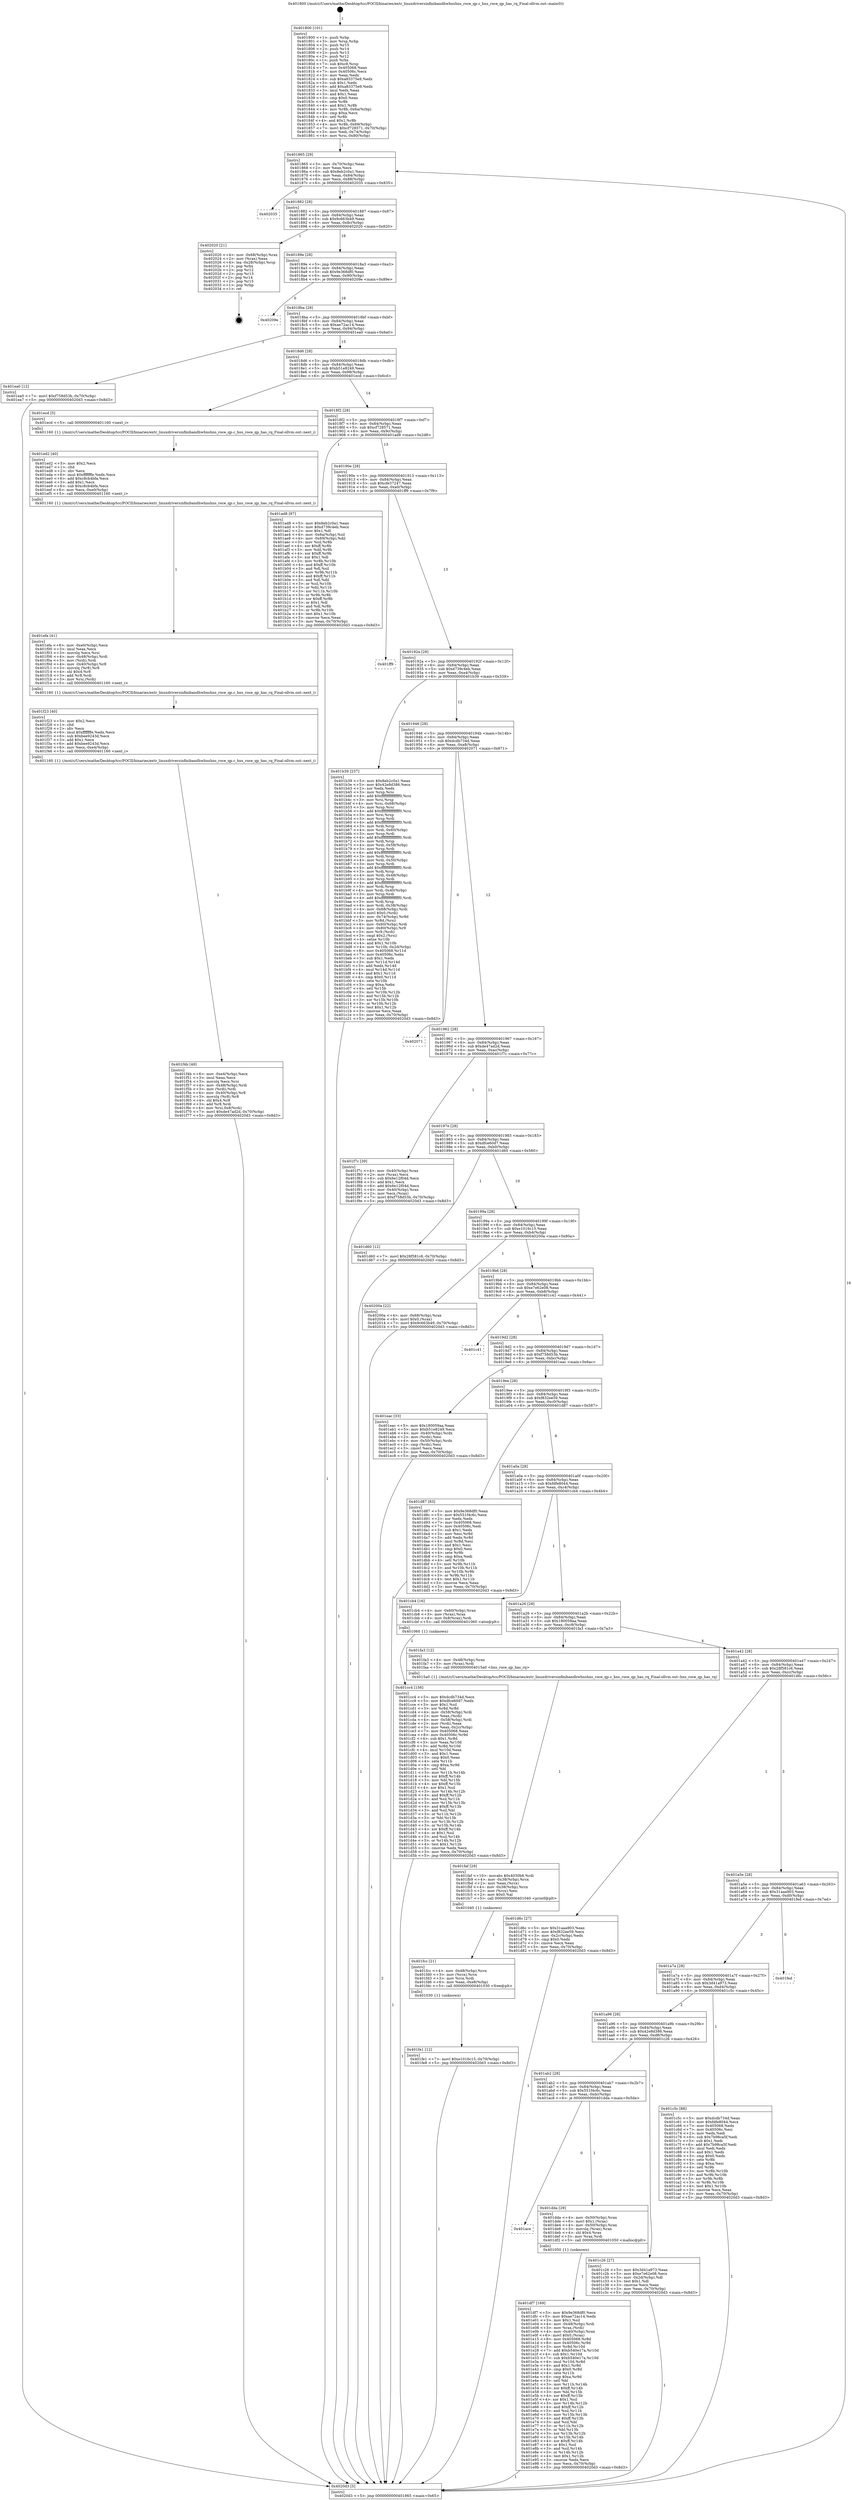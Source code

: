 digraph "0x401800" {
  label = "0x401800 (/mnt/c/Users/mathe/Desktop/tcc/POCII/binaries/extr_linuxdriversinfinibandhwhnshns_roce_qp.c_hns_roce_qp_has_rq_Final-ollvm.out::main(0))"
  labelloc = "t"
  node[shape=record]

  Entry [label="",width=0.3,height=0.3,shape=circle,fillcolor=black,style=filled]
  "0x401865" [label="{
     0x401865 [29]\l
     | [instrs]\l
     &nbsp;&nbsp;0x401865 \<+3\>: mov -0x70(%rbp),%eax\l
     &nbsp;&nbsp;0x401868 \<+2\>: mov %eax,%ecx\l
     &nbsp;&nbsp;0x40186a \<+6\>: sub $0x8eb2c0a1,%ecx\l
     &nbsp;&nbsp;0x401870 \<+6\>: mov %eax,-0x84(%rbp)\l
     &nbsp;&nbsp;0x401876 \<+6\>: mov %ecx,-0x88(%rbp)\l
     &nbsp;&nbsp;0x40187c \<+6\>: je 0000000000402035 \<main+0x835\>\l
  }"]
  "0x402035" [label="{
     0x402035\l
  }", style=dashed]
  "0x401882" [label="{
     0x401882 [28]\l
     | [instrs]\l
     &nbsp;&nbsp;0x401882 \<+5\>: jmp 0000000000401887 \<main+0x87\>\l
     &nbsp;&nbsp;0x401887 \<+6\>: mov -0x84(%rbp),%eax\l
     &nbsp;&nbsp;0x40188d \<+5\>: sub $0x9c663b49,%eax\l
     &nbsp;&nbsp;0x401892 \<+6\>: mov %eax,-0x8c(%rbp)\l
     &nbsp;&nbsp;0x401898 \<+6\>: je 0000000000402020 \<main+0x820\>\l
  }"]
  Exit [label="",width=0.3,height=0.3,shape=circle,fillcolor=black,style=filled,peripheries=2]
  "0x402020" [label="{
     0x402020 [21]\l
     | [instrs]\l
     &nbsp;&nbsp;0x402020 \<+4\>: mov -0x68(%rbp),%rax\l
     &nbsp;&nbsp;0x402024 \<+2\>: mov (%rax),%eax\l
     &nbsp;&nbsp;0x402026 \<+4\>: lea -0x28(%rbp),%rsp\l
     &nbsp;&nbsp;0x40202a \<+1\>: pop %rbx\l
     &nbsp;&nbsp;0x40202b \<+2\>: pop %r12\l
     &nbsp;&nbsp;0x40202d \<+2\>: pop %r13\l
     &nbsp;&nbsp;0x40202f \<+2\>: pop %r14\l
     &nbsp;&nbsp;0x402031 \<+2\>: pop %r15\l
     &nbsp;&nbsp;0x402033 \<+1\>: pop %rbp\l
     &nbsp;&nbsp;0x402034 \<+1\>: ret\l
  }"]
  "0x40189e" [label="{
     0x40189e [28]\l
     | [instrs]\l
     &nbsp;&nbsp;0x40189e \<+5\>: jmp 00000000004018a3 \<main+0xa3\>\l
     &nbsp;&nbsp;0x4018a3 \<+6\>: mov -0x84(%rbp),%eax\l
     &nbsp;&nbsp;0x4018a9 \<+5\>: sub $0x9e368df0,%eax\l
     &nbsp;&nbsp;0x4018ae \<+6\>: mov %eax,-0x90(%rbp)\l
     &nbsp;&nbsp;0x4018b4 \<+6\>: je 000000000040209e \<main+0x89e\>\l
  }"]
  "0x401fe1" [label="{
     0x401fe1 [12]\l
     | [instrs]\l
     &nbsp;&nbsp;0x401fe1 \<+7\>: movl $0xe1016c15,-0x70(%rbp)\l
     &nbsp;&nbsp;0x401fe8 \<+5\>: jmp 00000000004020d3 \<main+0x8d3\>\l
  }"]
  "0x40209e" [label="{
     0x40209e\l
  }", style=dashed]
  "0x4018ba" [label="{
     0x4018ba [28]\l
     | [instrs]\l
     &nbsp;&nbsp;0x4018ba \<+5\>: jmp 00000000004018bf \<main+0xbf\>\l
     &nbsp;&nbsp;0x4018bf \<+6\>: mov -0x84(%rbp),%eax\l
     &nbsp;&nbsp;0x4018c5 \<+5\>: sub $0xae72ac14,%eax\l
     &nbsp;&nbsp;0x4018ca \<+6\>: mov %eax,-0x94(%rbp)\l
     &nbsp;&nbsp;0x4018d0 \<+6\>: je 0000000000401ea0 \<main+0x6a0\>\l
  }"]
  "0x401fcc" [label="{
     0x401fcc [21]\l
     | [instrs]\l
     &nbsp;&nbsp;0x401fcc \<+4\>: mov -0x48(%rbp),%rcx\l
     &nbsp;&nbsp;0x401fd0 \<+3\>: mov (%rcx),%rcx\l
     &nbsp;&nbsp;0x401fd3 \<+3\>: mov %rcx,%rdi\l
     &nbsp;&nbsp;0x401fd6 \<+6\>: mov %eax,-0xe8(%rbp)\l
     &nbsp;&nbsp;0x401fdc \<+5\>: call 0000000000401030 \<free@plt\>\l
     | [calls]\l
     &nbsp;&nbsp;0x401030 \{1\} (unknown)\l
  }"]
  "0x401ea0" [label="{
     0x401ea0 [12]\l
     | [instrs]\l
     &nbsp;&nbsp;0x401ea0 \<+7\>: movl $0xf758d53b,-0x70(%rbp)\l
     &nbsp;&nbsp;0x401ea7 \<+5\>: jmp 00000000004020d3 \<main+0x8d3\>\l
  }"]
  "0x4018d6" [label="{
     0x4018d6 [28]\l
     | [instrs]\l
     &nbsp;&nbsp;0x4018d6 \<+5\>: jmp 00000000004018db \<main+0xdb\>\l
     &nbsp;&nbsp;0x4018db \<+6\>: mov -0x84(%rbp),%eax\l
     &nbsp;&nbsp;0x4018e1 \<+5\>: sub $0xb51e8249,%eax\l
     &nbsp;&nbsp;0x4018e6 \<+6\>: mov %eax,-0x98(%rbp)\l
     &nbsp;&nbsp;0x4018ec \<+6\>: je 0000000000401ecd \<main+0x6cd\>\l
  }"]
  "0x401faf" [label="{
     0x401faf [29]\l
     | [instrs]\l
     &nbsp;&nbsp;0x401faf \<+10\>: movabs $0x4030b6,%rdi\l
     &nbsp;&nbsp;0x401fb9 \<+4\>: mov -0x38(%rbp),%rcx\l
     &nbsp;&nbsp;0x401fbd \<+2\>: mov %eax,(%rcx)\l
     &nbsp;&nbsp;0x401fbf \<+4\>: mov -0x38(%rbp),%rcx\l
     &nbsp;&nbsp;0x401fc3 \<+2\>: mov (%rcx),%esi\l
     &nbsp;&nbsp;0x401fc5 \<+2\>: mov $0x0,%al\l
     &nbsp;&nbsp;0x401fc7 \<+5\>: call 0000000000401040 \<printf@plt\>\l
     | [calls]\l
     &nbsp;&nbsp;0x401040 \{1\} (unknown)\l
  }"]
  "0x401ecd" [label="{
     0x401ecd [5]\l
     | [instrs]\l
     &nbsp;&nbsp;0x401ecd \<+5\>: call 0000000000401160 \<next_i\>\l
     | [calls]\l
     &nbsp;&nbsp;0x401160 \{1\} (/mnt/c/Users/mathe/Desktop/tcc/POCII/binaries/extr_linuxdriversinfinibandhwhnshns_roce_qp.c_hns_roce_qp_has_rq_Final-ollvm.out::next_i)\l
  }"]
  "0x4018f2" [label="{
     0x4018f2 [28]\l
     | [instrs]\l
     &nbsp;&nbsp;0x4018f2 \<+5\>: jmp 00000000004018f7 \<main+0xf7\>\l
     &nbsp;&nbsp;0x4018f7 \<+6\>: mov -0x84(%rbp),%eax\l
     &nbsp;&nbsp;0x4018fd \<+5\>: sub $0xcf728571,%eax\l
     &nbsp;&nbsp;0x401902 \<+6\>: mov %eax,-0x9c(%rbp)\l
     &nbsp;&nbsp;0x401908 \<+6\>: je 0000000000401ad8 \<main+0x2d8\>\l
  }"]
  "0x401f4b" [label="{
     0x401f4b [49]\l
     | [instrs]\l
     &nbsp;&nbsp;0x401f4b \<+6\>: mov -0xe4(%rbp),%ecx\l
     &nbsp;&nbsp;0x401f51 \<+3\>: imul %eax,%ecx\l
     &nbsp;&nbsp;0x401f54 \<+3\>: movslq %ecx,%rsi\l
     &nbsp;&nbsp;0x401f57 \<+4\>: mov -0x48(%rbp),%rdi\l
     &nbsp;&nbsp;0x401f5b \<+3\>: mov (%rdi),%rdi\l
     &nbsp;&nbsp;0x401f5e \<+4\>: mov -0x40(%rbp),%r8\l
     &nbsp;&nbsp;0x401f62 \<+3\>: movslq (%r8),%r8\l
     &nbsp;&nbsp;0x401f65 \<+4\>: shl $0x4,%r8\l
     &nbsp;&nbsp;0x401f69 \<+3\>: add %r8,%rdi\l
     &nbsp;&nbsp;0x401f6c \<+4\>: mov %rsi,0x8(%rdi)\l
     &nbsp;&nbsp;0x401f70 \<+7\>: movl $0xde47ad2d,-0x70(%rbp)\l
     &nbsp;&nbsp;0x401f77 \<+5\>: jmp 00000000004020d3 \<main+0x8d3\>\l
  }"]
  "0x401ad8" [label="{
     0x401ad8 [97]\l
     | [instrs]\l
     &nbsp;&nbsp;0x401ad8 \<+5\>: mov $0x8eb2c0a1,%eax\l
     &nbsp;&nbsp;0x401add \<+5\>: mov $0xd739c4eb,%ecx\l
     &nbsp;&nbsp;0x401ae2 \<+2\>: mov $0x1,%dl\l
     &nbsp;&nbsp;0x401ae4 \<+4\>: mov -0x6a(%rbp),%sil\l
     &nbsp;&nbsp;0x401ae8 \<+4\>: mov -0x69(%rbp),%dil\l
     &nbsp;&nbsp;0x401aec \<+3\>: mov %sil,%r8b\l
     &nbsp;&nbsp;0x401aef \<+4\>: xor $0xff,%r8b\l
     &nbsp;&nbsp;0x401af3 \<+3\>: mov %dil,%r9b\l
     &nbsp;&nbsp;0x401af6 \<+4\>: xor $0xff,%r9b\l
     &nbsp;&nbsp;0x401afa \<+3\>: xor $0x1,%dl\l
     &nbsp;&nbsp;0x401afd \<+3\>: mov %r8b,%r10b\l
     &nbsp;&nbsp;0x401b00 \<+4\>: and $0xff,%r10b\l
     &nbsp;&nbsp;0x401b04 \<+3\>: and %dl,%sil\l
     &nbsp;&nbsp;0x401b07 \<+3\>: mov %r9b,%r11b\l
     &nbsp;&nbsp;0x401b0a \<+4\>: and $0xff,%r11b\l
     &nbsp;&nbsp;0x401b0e \<+3\>: and %dl,%dil\l
     &nbsp;&nbsp;0x401b11 \<+3\>: or %sil,%r10b\l
     &nbsp;&nbsp;0x401b14 \<+3\>: or %dil,%r11b\l
     &nbsp;&nbsp;0x401b17 \<+3\>: xor %r11b,%r10b\l
     &nbsp;&nbsp;0x401b1a \<+3\>: or %r9b,%r8b\l
     &nbsp;&nbsp;0x401b1d \<+4\>: xor $0xff,%r8b\l
     &nbsp;&nbsp;0x401b21 \<+3\>: or $0x1,%dl\l
     &nbsp;&nbsp;0x401b24 \<+3\>: and %dl,%r8b\l
     &nbsp;&nbsp;0x401b27 \<+3\>: or %r8b,%r10b\l
     &nbsp;&nbsp;0x401b2a \<+4\>: test $0x1,%r10b\l
     &nbsp;&nbsp;0x401b2e \<+3\>: cmovne %ecx,%eax\l
     &nbsp;&nbsp;0x401b31 \<+3\>: mov %eax,-0x70(%rbp)\l
     &nbsp;&nbsp;0x401b34 \<+5\>: jmp 00000000004020d3 \<main+0x8d3\>\l
  }"]
  "0x40190e" [label="{
     0x40190e [28]\l
     | [instrs]\l
     &nbsp;&nbsp;0x40190e \<+5\>: jmp 0000000000401913 \<main+0x113\>\l
     &nbsp;&nbsp;0x401913 \<+6\>: mov -0x84(%rbp),%eax\l
     &nbsp;&nbsp;0x401919 \<+5\>: sub $0xcfe37247,%eax\l
     &nbsp;&nbsp;0x40191e \<+6\>: mov %eax,-0xa0(%rbp)\l
     &nbsp;&nbsp;0x401924 \<+6\>: je 0000000000401ff9 \<main+0x7f9\>\l
  }"]
  "0x4020d3" [label="{
     0x4020d3 [5]\l
     | [instrs]\l
     &nbsp;&nbsp;0x4020d3 \<+5\>: jmp 0000000000401865 \<main+0x65\>\l
  }"]
  "0x401800" [label="{
     0x401800 [101]\l
     | [instrs]\l
     &nbsp;&nbsp;0x401800 \<+1\>: push %rbp\l
     &nbsp;&nbsp;0x401801 \<+3\>: mov %rsp,%rbp\l
     &nbsp;&nbsp;0x401804 \<+2\>: push %r15\l
     &nbsp;&nbsp;0x401806 \<+2\>: push %r14\l
     &nbsp;&nbsp;0x401808 \<+2\>: push %r13\l
     &nbsp;&nbsp;0x40180a \<+2\>: push %r12\l
     &nbsp;&nbsp;0x40180c \<+1\>: push %rbx\l
     &nbsp;&nbsp;0x40180d \<+7\>: sub $0xc8,%rsp\l
     &nbsp;&nbsp;0x401814 \<+7\>: mov 0x405068,%eax\l
     &nbsp;&nbsp;0x40181b \<+7\>: mov 0x40506c,%ecx\l
     &nbsp;&nbsp;0x401822 \<+2\>: mov %eax,%edx\l
     &nbsp;&nbsp;0x401824 \<+6\>: sub $0xa83375e9,%edx\l
     &nbsp;&nbsp;0x40182a \<+3\>: sub $0x1,%edx\l
     &nbsp;&nbsp;0x40182d \<+6\>: add $0xa83375e9,%edx\l
     &nbsp;&nbsp;0x401833 \<+3\>: imul %edx,%eax\l
     &nbsp;&nbsp;0x401836 \<+3\>: and $0x1,%eax\l
     &nbsp;&nbsp;0x401839 \<+3\>: cmp $0x0,%eax\l
     &nbsp;&nbsp;0x40183c \<+4\>: sete %r8b\l
     &nbsp;&nbsp;0x401840 \<+4\>: and $0x1,%r8b\l
     &nbsp;&nbsp;0x401844 \<+4\>: mov %r8b,-0x6a(%rbp)\l
     &nbsp;&nbsp;0x401848 \<+3\>: cmp $0xa,%ecx\l
     &nbsp;&nbsp;0x40184b \<+4\>: setl %r8b\l
     &nbsp;&nbsp;0x40184f \<+4\>: and $0x1,%r8b\l
     &nbsp;&nbsp;0x401853 \<+4\>: mov %r8b,-0x69(%rbp)\l
     &nbsp;&nbsp;0x401857 \<+7\>: movl $0xcf728571,-0x70(%rbp)\l
     &nbsp;&nbsp;0x40185e \<+3\>: mov %edi,-0x74(%rbp)\l
     &nbsp;&nbsp;0x401861 \<+4\>: mov %rsi,-0x80(%rbp)\l
  }"]
  "0x401f23" [label="{
     0x401f23 [40]\l
     | [instrs]\l
     &nbsp;&nbsp;0x401f23 \<+5\>: mov $0x2,%ecx\l
     &nbsp;&nbsp;0x401f28 \<+1\>: cltd\l
     &nbsp;&nbsp;0x401f29 \<+2\>: idiv %ecx\l
     &nbsp;&nbsp;0x401f2b \<+6\>: imul $0xfffffffe,%edx,%ecx\l
     &nbsp;&nbsp;0x401f31 \<+6\>: sub $0xbee9243d,%ecx\l
     &nbsp;&nbsp;0x401f37 \<+3\>: add $0x1,%ecx\l
     &nbsp;&nbsp;0x401f3a \<+6\>: add $0xbee9243d,%ecx\l
     &nbsp;&nbsp;0x401f40 \<+6\>: mov %ecx,-0xe4(%rbp)\l
     &nbsp;&nbsp;0x401f46 \<+5\>: call 0000000000401160 \<next_i\>\l
     | [calls]\l
     &nbsp;&nbsp;0x401160 \{1\} (/mnt/c/Users/mathe/Desktop/tcc/POCII/binaries/extr_linuxdriversinfinibandhwhnshns_roce_qp.c_hns_roce_qp_has_rq_Final-ollvm.out::next_i)\l
  }"]
  "0x401ff9" [label="{
     0x401ff9\l
  }", style=dashed]
  "0x40192a" [label="{
     0x40192a [28]\l
     | [instrs]\l
     &nbsp;&nbsp;0x40192a \<+5\>: jmp 000000000040192f \<main+0x12f\>\l
     &nbsp;&nbsp;0x40192f \<+6\>: mov -0x84(%rbp),%eax\l
     &nbsp;&nbsp;0x401935 \<+5\>: sub $0xd739c4eb,%eax\l
     &nbsp;&nbsp;0x40193a \<+6\>: mov %eax,-0xa4(%rbp)\l
     &nbsp;&nbsp;0x401940 \<+6\>: je 0000000000401b39 \<main+0x339\>\l
  }"]
  "0x401efa" [label="{
     0x401efa [41]\l
     | [instrs]\l
     &nbsp;&nbsp;0x401efa \<+6\>: mov -0xe0(%rbp),%ecx\l
     &nbsp;&nbsp;0x401f00 \<+3\>: imul %eax,%ecx\l
     &nbsp;&nbsp;0x401f03 \<+3\>: movslq %ecx,%rsi\l
     &nbsp;&nbsp;0x401f06 \<+4\>: mov -0x48(%rbp),%rdi\l
     &nbsp;&nbsp;0x401f0a \<+3\>: mov (%rdi),%rdi\l
     &nbsp;&nbsp;0x401f0d \<+4\>: mov -0x40(%rbp),%r8\l
     &nbsp;&nbsp;0x401f11 \<+3\>: movslq (%r8),%r8\l
     &nbsp;&nbsp;0x401f14 \<+4\>: shl $0x4,%r8\l
     &nbsp;&nbsp;0x401f18 \<+3\>: add %r8,%rdi\l
     &nbsp;&nbsp;0x401f1b \<+3\>: mov %rsi,(%rdi)\l
     &nbsp;&nbsp;0x401f1e \<+5\>: call 0000000000401160 \<next_i\>\l
     | [calls]\l
     &nbsp;&nbsp;0x401160 \{1\} (/mnt/c/Users/mathe/Desktop/tcc/POCII/binaries/extr_linuxdriversinfinibandhwhnshns_roce_qp.c_hns_roce_qp_has_rq_Final-ollvm.out::next_i)\l
  }"]
  "0x401b39" [label="{
     0x401b39 [237]\l
     | [instrs]\l
     &nbsp;&nbsp;0x401b39 \<+5\>: mov $0x8eb2c0a1,%eax\l
     &nbsp;&nbsp;0x401b3e \<+5\>: mov $0x42e8d386,%ecx\l
     &nbsp;&nbsp;0x401b43 \<+2\>: xor %edx,%edx\l
     &nbsp;&nbsp;0x401b45 \<+3\>: mov %rsp,%rsi\l
     &nbsp;&nbsp;0x401b48 \<+4\>: add $0xfffffffffffffff0,%rsi\l
     &nbsp;&nbsp;0x401b4c \<+3\>: mov %rsi,%rsp\l
     &nbsp;&nbsp;0x401b4f \<+4\>: mov %rsi,-0x68(%rbp)\l
     &nbsp;&nbsp;0x401b53 \<+3\>: mov %rsp,%rsi\l
     &nbsp;&nbsp;0x401b56 \<+4\>: add $0xfffffffffffffff0,%rsi\l
     &nbsp;&nbsp;0x401b5a \<+3\>: mov %rsi,%rsp\l
     &nbsp;&nbsp;0x401b5d \<+3\>: mov %rsp,%rdi\l
     &nbsp;&nbsp;0x401b60 \<+4\>: add $0xfffffffffffffff0,%rdi\l
     &nbsp;&nbsp;0x401b64 \<+3\>: mov %rdi,%rsp\l
     &nbsp;&nbsp;0x401b67 \<+4\>: mov %rdi,-0x60(%rbp)\l
     &nbsp;&nbsp;0x401b6b \<+3\>: mov %rsp,%rdi\l
     &nbsp;&nbsp;0x401b6e \<+4\>: add $0xfffffffffffffff0,%rdi\l
     &nbsp;&nbsp;0x401b72 \<+3\>: mov %rdi,%rsp\l
     &nbsp;&nbsp;0x401b75 \<+4\>: mov %rdi,-0x58(%rbp)\l
     &nbsp;&nbsp;0x401b79 \<+3\>: mov %rsp,%rdi\l
     &nbsp;&nbsp;0x401b7c \<+4\>: add $0xfffffffffffffff0,%rdi\l
     &nbsp;&nbsp;0x401b80 \<+3\>: mov %rdi,%rsp\l
     &nbsp;&nbsp;0x401b83 \<+4\>: mov %rdi,-0x50(%rbp)\l
     &nbsp;&nbsp;0x401b87 \<+3\>: mov %rsp,%rdi\l
     &nbsp;&nbsp;0x401b8a \<+4\>: add $0xfffffffffffffff0,%rdi\l
     &nbsp;&nbsp;0x401b8e \<+3\>: mov %rdi,%rsp\l
     &nbsp;&nbsp;0x401b91 \<+4\>: mov %rdi,-0x48(%rbp)\l
     &nbsp;&nbsp;0x401b95 \<+3\>: mov %rsp,%rdi\l
     &nbsp;&nbsp;0x401b98 \<+4\>: add $0xfffffffffffffff0,%rdi\l
     &nbsp;&nbsp;0x401b9c \<+3\>: mov %rdi,%rsp\l
     &nbsp;&nbsp;0x401b9f \<+4\>: mov %rdi,-0x40(%rbp)\l
     &nbsp;&nbsp;0x401ba3 \<+3\>: mov %rsp,%rdi\l
     &nbsp;&nbsp;0x401ba6 \<+4\>: add $0xfffffffffffffff0,%rdi\l
     &nbsp;&nbsp;0x401baa \<+3\>: mov %rdi,%rsp\l
     &nbsp;&nbsp;0x401bad \<+4\>: mov %rdi,-0x38(%rbp)\l
     &nbsp;&nbsp;0x401bb1 \<+4\>: mov -0x68(%rbp),%rdi\l
     &nbsp;&nbsp;0x401bb5 \<+6\>: movl $0x0,(%rdi)\l
     &nbsp;&nbsp;0x401bbb \<+4\>: mov -0x74(%rbp),%r8d\l
     &nbsp;&nbsp;0x401bbf \<+3\>: mov %r8d,(%rsi)\l
     &nbsp;&nbsp;0x401bc2 \<+4\>: mov -0x60(%rbp),%rdi\l
     &nbsp;&nbsp;0x401bc6 \<+4\>: mov -0x80(%rbp),%r9\l
     &nbsp;&nbsp;0x401bca \<+3\>: mov %r9,(%rdi)\l
     &nbsp;&nbsp;0x401bcd \<+3\>: cmpl $0x2,(%rsi)\l
     &nbsp;&nbsp;0x401bd0 \<+4\>: setne %r10b\l
     &nbsp;&nbsp;0x401bd4 \<+4\>: and $0x1,%r10b\l
     &nbsp;&nbsp;0x401bd8 \<+4\>: mov %r10b,-0x2d(%rbp)\l
     &nbsp;&nbsp;0x401bdc \<+8\>: mov 0x405068,%r11d\l
     &nbsp;&nbsp;0x401be4 \<+7\>: mov 0x40506c,%ebx\l
     &nbsp;&nbsp;0x401beb \<+3\>: sub $0x1,%edx\l
     &nbsp;&nbsp;0x401bee \<+3\>: mov %r11d,%r14d\l
     &nbsp;&nbsp;0x401bf1 \<+3\>: add %edx,%r14d\l
     &nbsp;&nbsp;0x401bf4 \<+4\>: imul %r14d,%r11d\l
     &nbsp;&nbsp;0x401bf8 \<+4\>: and $0x1,%r11d\l
     &nbsp;&nbsp;0x401bfc \<+4\>: cmp $0x0,%r11d\l
     &nbsp;&nbsp;0x401c00 \<+4\>: sete %r10b\l
     &nbsp;&nbsp;0x401c04 \<+3\>: cmp $0xa,%ebx\l
     &nbsp;&nbsp;0x401c07 \<+4\>: setl %r15b\l
     &nbsp;&nbsp;0x401c0b \<+3\>: mov %r10b,%r12b\l
     &nbsp;&nbsp;0x401c0e \<+3\>: and %r15b,%r12b\l
     &nbsp;&nbsp;0x401c11 \<+3\>: xor %r15b,%r10b\l
     &nbsp;&nbsp;0x401c14 \<+3\>: or %r10b,%r12b\l
     &nbsp;&nbsp;0x401c17 \<+4\>: test $0x1,%r12b\l
     &nbsp;&nbsp;0x401c1b \<+3\>: cmovne %ecx,%eax\l
     &nbsp;&nbsp;0x401c1e \<+3\>: mov %eax,-0x70(%rbp)\l
     &nbsp;&nbsp;0x401c21 \<+5\>: jmp 00000000004020d3 \<main+0x8d3\>\l
  }"]
  "0x401946" [label="{
     0x401946 [28]\l
     | [instrs]\l
     &nbsp;&nbsp;0x401946 \<+5\>: jmp 000000000040194b \<main+0x14b\>\l
     &nbsp;&nbsp;0x40194b \<+6\>: mov -0x84(%rbp),%eax\l
     &nbsp;&nbsp;0x401951 \<+5\>: sub $0xdcdb734d,%eax\l
     &nbsp;&nbsp;0x401956 \<+6\>: mov %eax,-0xa8(%rbp)\l
     &nbsp;&nbsp;0x40195c \<+6\>: je 0000000000402071 \<main+0x871\>\l
  }"]
  "0x401ed2" [label="{
     0x401ed2 [40]\l
     | [instrs]\l
     &nbsp;&nbsp;0x401ed2 \<+5\>: mov $0x2,%ecx\l
     &nbsp;&nbsp;0x401ed7 \<+1\>: cltd\l
     &nbsp;&nbsp;0x401ed8 \<+2\>: idiv %ecx\l
     &nbsp;&nbsp;0x401eda \<+6\>: imul $0xfffffffe,%edx,%ecx\l
     &nbsp;&nbsp;0x401ee0 \<+6\>: add $0xc8cb4bfa,%ecx\l
     &nbsp;&nbsp;0x401ee6 \<+3\>: add $0x1,%ecx\l
     &nbsp;&nbsp;0x401ee9 \<+6\>: sub $0xc8cb4bfa,%ecx\l
     &nbsp;&nbsp;0x401eef \<+6\>: mov %ecx,-0xe0(%rbp)\l
     &nbsp;&nbsp;0x401ef5 \<+5\>: call 0000000000401160 \<next_i\>\l
     | [calls]\l
     &nbsp;&nbsp;0x401160 \{1\} (/mnt/c/Users/mathe/Desktop/tcc/POCII/binaries/extr_linuxdriversinfinibandhwhnshns_roce_qp.c_hns_roce_qp_has_rq_Final-ollvm.out::next_i)\l
  }"]
  "0x401df7" [label="{
     0x401df7 [169]\l
     | [instrs]\l
     &nbsp;&nbsp;0x401df7 \<+5\>: mov $0x9e368df0,%ecx\l
     &nbsp;&nbsp;0x401dfc \<+5\>: mov $0xae72ac14,%edx\l
     &nbsp;&nbsp;0x401e01 \<+3\>: mov $0x1,%sil\l
     &nbsp;&nbsp;0x401e04 \<+4\>: mov -0x48(%rbp),%rdi\l
     &nbsp;&nbsp;0x401e08 \<+3\>: mov %rax,(%rdi)\l
     &nbsp;&nbsp;0x401e0b \<+4\>: mov -0x40(%rbp),%rax\l
     &nbsp;&nbsp;0x401e0f \<+6\>: movl $0x0,(%rax)\l
     &nbsp;&nbsp;0x401e15 \<+8\>: mov 0x405068,%r8d\l
     &nbsp;&nbsp;0x401e1d \<+8\>: mov 0x40506c,%r9d\l
     &nbsp;&nbsp;0x401e25 \<+3\>: mov %r8d,%r10d\l
     &nbsp;&nbsp;0x401e28 \<+7\>: add $0xb540e17a,%r10d\l
     &nbsp;&nbsp;0x401e2f \<+4\>: sub $0x1,%r10d\l
     &nbsp;&nbsp;0x401e33 \<+7\>: sub $0xb540e17a,%r10d\l
     &nbsp;&nbsp;0x401e3a \<+4\>: imul %r10d,%r8d\l
     &nbsp;&nbsp;0x401e3e \<+4\>: and $0x1,%r8d\l
     &nbsp;&nbsp;0x401e42 \<+4\>: cmp $0x0,%r8d\l
     &nbsp;&nbsp;0x401e46 \<+4\>: sete %r11b\l
     &nbsp;&nbsp;0x401e4a \<+4\>: cmp $0xa,%r9d\l
     &nbsp;&nbsp;0x401e4e \<+3\>: setl %bl\l
     &nbsp;&nbsp;0x401e51 \<+3\>: mov %r11b,%r14b\l
     &nbsp;&nbsp;0x401e54 \<+4\>: xor $0xff,%r14b\l
     &nbsp;&nbsp;0x401e58 \<+3\>: mov %bl,%r15b\l
     &nbsp;&nbsp;0x401e5b \<+4\>: xor $0xff,%r15b\l
     &nbsp;&nbsp;0x401e5f \<+4\>: xor $0x1,%sil\l
     &nbsp;&nbsp;0x401e63 \<+3\>: mov %r14b,%r12b\l
     &nbsp;&nbsp;0x401e66 \<+4\>: and $0xff,%r12b\l
     &nbsp;&nbsp;0x401e6a \<+3\>: and %sil,%r11b\l
     &nbsp;&nbsp;0x401e6d \<+3\>: mov %r15b,%r13b\l
     &nbsp;&nbsp;0x401e70 \<+4\>: and $0xff,%r13b\l
     &nbsp;&nbsp;0x401e74 \<+3\>: and %sil,%bl\l
     &nbsp;&nbsp;0x401e77 \<+3\>: or %r11b,%r12b\l
     &nbsp;&nbsp;0x401e7a \<+3\>: or %bl,%r13b\l
     &nbsp;&nbsp;0x401e7d \<+3\>: xor %r13b,%r12b\l
     &nbsp;&nbsp;0x401e80 \<+3\>: or %r15b,%r14b\l
     &nbsp;&nbsp;0x401e83 \<+4\>: xor $0xff,%r14b\l
     &nbsp;&nbsp;0x401e87 \<+4\>: or $0x1,%sil\l
     &nbsp;&nbsp;0x401e8b \<+3\>: and %sil,%r14b\l
     &nbsp;&nbsp;0x401e8e \<+3\>: or %r14b,%r12b\l
     &nbsp;&nbsp;0x401e91 \<+4\>: test $0x1,%r12b\l
     &nbsp;&nbsp;0x401e95 \<+3\>: cmovne %edx,%ecx\l
     &nbsp;&nbsp;0x401e98 \<+3\>: mov %ecx,-0x70(%rbp)\l
     &nbsp;&nbsp;0x401e9b \<+5\>: jmp 00000000004020d3 \<main+0x8d3\>\l
  }"]
  "0x402071" [label="{
     0x402071\l
  }", style=dashed]
  "0x401962" [label="{
     0x401962 [28]\l
     | [instrs]\l
     &nbsp;&nbsp;0x401962 \<+5\>: jmp 0000000000401967 \<main+0x167\>\l
     &nbsp;&nbsp;0x401967 \<+6\>: mov -0x84(%rbp),%eax\l
     &nbsp;&nbsp;0x40196d \<+5\>: sub $0xde47ad2d,%eax\l
     &nbsp;&nbsp;0x401972 \<+6\>: mov %eax,-0xac(%rbp)\l
     &nbsp;&nbsp;0x401978 \<+6\>: je 0000000000401f7c \<main+0x77c\>\l
  }"]
  "0x401ace" [label="{
     0x401ace\l
  }", style=dashed]
  "0x401f7c" [label="{
     0x401f7c [39]\l
     | [instrs]\l
     &nbsp;&nbsp;0x401f7c \<+4\>: mov -0x40(%rbp),%rax\l
     &nbsp;&nbsp;0x401f80 \<+2\>: mov (%rax),%ecx\l
     &nbsp;&nbsp;0x401f82 \<+6\>: sub $0x6e12f04d,%ecx\l
     &nbsp;&nbsp;0x401f88 \<+3\>: add $0x1,%ecx\l
     &nbsp;&nbsp;0x401f8b \<+6\>: add $0x6e12f04d,%ecx\l
     &nbsp;&nbsp;0x401f91 \<+4\>: mov -0x40(%rbp),%rax\l
     &nbsp;&nbsp;0x401f95 \<+2\>: mov %ecx,(%rax)\l
     &nbsp;&nbsp;0x401f97 \<+7\>: movl $0xf758d53b,-0x70(%rbp)\l
     &nbsp;&nbsp;0x401f9e \<+5\>: jmp 00000000004020d3 \<main+0x8d3\>\l
  }"]
  "0x40197e" [label="{
     0x40197e [28]\l
     | [instrs]\l
     &nbsp;&nbsp;0x40197e \<+5\>: jmp 0000000000401983 \<main+0x183\>\l
     &nbsp;&nbsp;0x401983 \<+6\>: mov -0x84(%rbp),%eax\l
     &nbsp;&nbsp;0x401989 \<+5\>: sub $0xdfce60d7,%eax\l
     &nbsp;&nbsp;0x40198e \<+6\>: mov %eax,-0xb0(%rbp)\l
     &nbsp;&nbsp;0x401994 \<+6\>: je 0000000000401d60 \<main+0x560\>\l
  }"]
  "0x401dda" [label="{
     0x401dda [29]\l
     | [instrs]\l
     &nbsp;&nbsp;0x401dda \<+4\>: mov -0x50(%rbp),%rax\l
     &nbsp;&nbsp;0x401dde \<+6\>: movl $0x1,(%rax)\l
     &nbsp;&nbsp;0x401de4 \<+4\>: mov -0x50(%rbp),%rax\l
     &nbsp;&nbsp;0x401de8 \<+3\>: movslq (%rax),%rax\l
     &nbsp;&nbsp;0x401deb \<+4\>: shl $0x4,%rax\l
     &nbsp;&nbsp;0x401def \<+3\>: mov %rax,%rdi\l
     &nbsp;&nbsp;0x401df2 \<+5\>: call 0000000000401050 \<malloc@plt\>\l
     | [calls]\l
     &nbsp;&nbsp;0x401050 \{1\} (unknown)\l
  }"]
  "0x401d60" [label="{
     0x401d60 [12]\l
     | [instrs]\l
     &nbsp;&nbsp;0x401d60 \<+7\>: movl $0x28f581c6,-0x70(%rbp)\l
     &nbsp;&nbsp;0x401d67 \<+5\>: jmp 00000000004020d3 \<main+0x8d3\>\l
  }"]
  "0x40199a" [label="{
     0x40199a [28]\l
     | [instrs]\l
     &nbsp;&nbsp;0x40199a \<+5\>: jmp 000000000040199f \<main+0x19f\>\l
     &nbsp;&nbsp;0x40199f \<+6\>: mov -0x84(%rbp),%eax\l
     &nbsp;&nbsp;0x4019a5 \<+5\>: sub $0xe1016c15,%eax\l
     &nbsp;&nbsp;0x4019aa \<+6\>: mov %eax,-0xb4(%rbp)\l
     &nbsp;&nbsp;0x4019b0 \<+6\>: je 000000000040200a \<main+0x80a\>\l
  }"]
  "0x401cc4" [label="{
     0x401cc4 [156]\l
     | [instrs]\l
     &nbsp;&nbsp;0x401cc4 \<+5\>: mov $0xdcdb734d,%ecx\l
     &nbsp;&nbsp;0x401cc9 \<+5\>: mov $0xdfce60d7,%edx\l
     &nbsp;&nbsp;0x401cce \<+3\>: mov $0x1,%sil\l
     &nbsp;&nbsp;0x401cd1 \<+3\>: xor %r8d,%r8d\l
     &nbsp;&nbsp;0x401cd4 \<+4\>: mov -0x58(%rbp),%rdi\l
     &nbsp;&nbsp;0x401cd8 \<+2\>: mov %eax,(%rdi)\l
     &nbsp;&nbsp;0x401cda \<+4\>: mov -0x58(%rbp),%rdi\l
     &nbsp;&nbsp;0x401cde \<+2\>: mov (%rdi),%eax\l
     &nbsp;&nbsp;0x401ce0 \<+3\>: mov %eax,-0x2c(%rbp)\l
     &nbsp;&nbsp;0x401ce3 \<+7\>: mov 0x405068,%eax\l
     &nbsp;&nbsp;0x401cea \<+8\>: mov 0x40506c,%r9d\l
     &nbsp;&nbsp;0x401cf2 \<+4\>: sub $0x1,%r8d\l
     &nbsp;&nbsp;0x401cf6 \<+3\>: mov %eax,%r10d\l
     &nbsp;&nbsp;0x401cf9 \<+3\>: add %r8d,%r10d\l
     &nbsp;&nbsp;0x401cfc \<+4\>: imul %r10d,%eax\l
     &nbsp;&nbsp;0x401d00 \<+3\>: and $0x1,%eax\l
     &nbsp;&nbsp;0x401d03 \<+3\>: cmp $0x0,%eax\l
     &nbsp;&nbsp;0x401d06 \<+4\>: sete %r11b\l
     &nbsp;&nbsp;0x401d0a \<+4\>: cmp $0xa,%r9d\l
     &nbsp;&nbsp;0x401d0e \<+3\>: setl %bl\l
     &nbsp;&nbsp;0x401d11 \<+3\>: mov %r11b,%r14b\l
     &nbsp;&nbsp;0x401d14 \<+4\>: xor $0xff,%r14b\l
     &nbsp;&nbsp;0x401d18 \<+3\>: mov %bl,%r15b\l
     &nbsp;&nbsp;0x401d1b \<+4\>: xor $0xff,%r15b\l
     &nbsp;&nbsp;0x401d1f \<+4\>: xor $0x1,%sil\l
     &nbsp;&nbsp;0x401d23 \<+3\>: mov %r14b,%r12b\l
     &nbsp;&nbsp;0x401d26 \<+4\>: and $0xff,%r12b\l
     &nbsp;&nbsp;0x401d2a \<+3\>: and %sil,%r11b\l
     &nbsp;&nbsp;0x401d2d \<+3\>: mov %r15b,%r13b\l
     &nbsp;&nbsp;0x401d30 \<+4\>: and $0xff,%r13b\l
     &nbsp;&nbsp;0x401d34 \<+3\>: and %sil,%bl\l
     &nbsp;&nbsp;0x401d37 \<+3\>: or %r11b,%r12b\l
     &nbsp;&nbsp;0x401d3a \<+3\>: or %bl,%r13b\l
     &nbsp;&nbsp;0x401d3d \<+3\>: xor %r13b,%r12b\l
     &nbsp;&nbsp;0x401d40 \<+3\>: or %r15b,%r14b\l
     &nbsp;&nbsp;0x401d43 \<+4\>: xor $0xff,%r14b\l
     &nbsp;&nbsp;0x401d47 \<+4\>: or $0x1,%sil\l
     &nbsp;&nbsp;0x401d4b \<+3\>: and %sil,%r14b\l
     &nbsp;&nbsp;0x401d4e \<+3\>: or %r14b,%r12b\l
     &nbsp;&nbsp;0x401d51 \<+4\>: test $0x1,%r12b\l
     &nbsp;&nbsp;0x401d55 \<+3\>: cmovne %edx,%ecx\l
     &nbsp;&nbsp;0x401d58 \<+3\>: mov %ecx,-0x70(%rbp)\l
     &nbsp;&nbsp;0x401d5b \<+5\>: jmp 00000000004020d3 \<main+0x8d3\>\l
  }"]
  "0x40200a" [label="{
     0x40200a [22]\l
     | [instrs]\l
     &nbsp;&nbsp;0x40200a \<+4\>: mov -0x68(%rbp),%rax\l
     &nbsp;&nbsp;0x40200e \<+6\>: movl $0x0,(%rax)\l
     &nbsp;&nbsp;0x402014 \<+7\>: movl $0x9c663b49,-0x70(%rbp)\l
     &nbsp;&nbsp;0x40201b \<+5\>: jmp 00000000004020d3 \<main+0x8d3\>\l
  }"]
  "0x4019b6" [label="{
     0x4019b6 [28]\l
     | [instrs]\l
     &nbsp;&nbsp;0x4019b6 \<+5\>: jmp 00000000004019bb \<main+0x1bb\>\l
     &nbsp;&nbsp;0x4019bb \<+6\>: mov -0x84(%rbp),%eax\l
     &nbsp;&nbsp;0x4019c1 \<+5\>: sub $0xe7e62e08,%eax\l
     &nbsp;&nbsp;0x4019c6 \<+6\>: mov %eax,-0xb8(%rbp)\l
     &nbsp;&nbsp;0x4019cc \<+6\>: je 0000000000401c41 \<main+0x441\>\l
  }"]
  "0x401ab2" [label="{
     0x401ab2 [28]\l
     | [instrs]\l
     &nbsp;&nbsp;0x401ab2 \<+5\>: jmp 0000000000401ab7 \<main+0x2b7\>\l
     &nbsp;&nbsp;0x401ab7 \<+6\>: mov -0x84(%rbp),%eax\l
     &nbsp;&nbsp;0x401abd \<+5\>: sub $0x551f4c6c,%eax\l
     &nbsp;&nbsp;0x401ac2 \<+6\>: mov %eax,-0xdc(%rbp)\l
     &nbsp;&nbsp;0x401ac8 \<+6\>: je 0000000000401dda \<main+0x5da\>\l
  }"]
  "0x401c41" [label="{
     0x401c41\l
  }", style=dashed]
  "0x4019d2" [label="{
     0x4019d2 [28]\l
     | [instrs]\l
     &nbsp;&nbsp;0x4019d2 \<+5\>: jmp 00000000004019d7 \<main+0x1d7\>\l
     &nbsp;&nbsp;0x4019d7 \<+6\>: mov -0x84(%rbp),%eax\l
     &nbsp;&nbsp;0x4019dd \<+5\>: sub $0xf758d53b,%eax\l
     &nbsp;&nbsp;0x4019e2 \<+6\>: mov %eax,-0xbc(%rbp)\l
     &nbsp;&nbsp;0x4019e8 \<+6\>: je 0000000000401eac \<main+0x6ac\>\l
  }"]
  "0x401c26" [label="{
     0x401c26 [27]\l
     | [instrs]\l
     &nbsp;&nbsp;0x401c26 \<+5\>: mov $0x3d41a973,%eax\l
     &nbsp;&nbsp;0x401c2b \<+5\>: mov $0xe7e62e08,%ecx\l
     &nbsp;&nbsp;0x401c30 \<+3\>: mov -0x2d(%rbp),%dl\l
     &nbsp;&nbsp;0x401c33 \<+3\>: test $0x1,%dl\l
     &nbsp;&nbsp;0x401c36 \<+3\>: cmovne %ecx,%eax\l
     &nbsp;&nbsp;0x401c39 \<+3\>: mov %eax,-0x70(%rbp)\l
     &nbsp;&nbsp;0x401c3c \<+5\>: jmp 00000000004020d3 \<main+0x8d3\>\l
  }"]
  "0x401eac" [label="{
     0x401eac [33]\l
     | [instrs]\l
     &nbsp;&nbsp;0x401eac \<+5\>: mov $0x180059aa,%eax\l
     &nbsp;&nbsp;0x401eb1 \<+5\>: mov $0xb51e8249,%ecx\l
     &nbsp;&nbsp;0x401eb6 \<+4\>: mov -0x40(%rbp),%rdx\l
     &nbsp;&nbsp;0x401eba \<+2\>: mov (%rdx),%esi\l
     &nbsp;&nbsp;0x401ebc \<+4\>: mov -0x50(%rbp),%rdx\l
     &nbsp;&nbsp;0x401ec0 \<+2\>: cmp (%rdx),%esi\l
     &nbsp;&nbsp;0x401ec2 \<+3\>: cmovl %ecx,%eax\l
     &nbsp;&nbsp;0x401ec5 \<+3\>: mov %eax,-0x70(%rbp)\l
     &nbsp;&nbsp;0x401ec8 \<+5\>: jmp 00000000004020d3 \<main+0x8d3\>\l
  }"]
  "0x4019ee" [label="{
     0x4019ee [28]\l
     | [instrs]\l
     &nbsp;&nbsp;0x4019ee \<+5\>: jmp 00000000004019f3 \<main+0x1f3\>\l
     &nbsp;&nbsp;0x4019f3 \<+6\>: mov -0x84(%rbp),%eax\l
     &nbsp;&nbsp;0x4019f9 \<+5\>: sub $0xf832ee59,%eax\l
     &nbsp;&nbsp;0x4019fe \<+6\>: mov %eax,-0xc0(%rbp)\l
     &nbsp;&nbsp;0x401a04 \<+6\>: je 0000000000401d87 \<main+0x587\>\l
  }"]
  "0x401a96" [label="{
     0x401a96 [28]\l
     | [instrs]\l
     &nbsp;&nbsp;0x401a96 \<+5\>: jmp 0000000000401a9b \<main+0x29b\>\l
     &nbsp;&nbsp;0x401a9b \<+6\>: mov -0x84(%rbp),%eax\l
     &nbsp;&nbsp;0x401aa1 \<+5\>: sub $0x42e8d386,%eax\l
     &nbsp;&nbsp;0x401aa6 \<+6\>: mov %eax,-0xd8(%rbp)\l
     &nbsp;&nbsp;0x401aac \<+6\>: je 0000000000401c26 \<main+0x426\>\l
  }"]
  "0x401d87" [label="{
     0x401d87 [83]\l
     | [instrs]\l
     &nbsp;&nbsp;0x401d87 \<+5\>: mov $0x9e368df0,%eax\l
     &nbsp;&nbsp;0x401d8c \<+5\>: mov $0x551f4c6c,%ecx\l
     &nbsp;&nbsp;0x401d91 \<+2\>: xor %edx,%edx\l
     &nbsp;&nbsp;0x401d93 \<+7\>: mov 0x405068,%esi\l
     &nbsp;&nbsp;0x401d9a \<+7\>: mov 0x40506c,%edi\l
     &nbsp;&nbsp;0x401da1 \<+3\>: sub $0x1,%edx\l
     &nbsp;&nbsp;0x401da4 \<+3\>: mov %esi,%r8d\l
     &nbsp;&nbsp;0x401da7 \<+3\>: add %edx,%r8d\l
     &nbsp;&nbsp;0x401daa \<+4\>: imul %r8d,%esi\l
     &nbsp;&nbsp;0x401dae \<+3\>: and $0x1,%esi\l
     &nbsp;&nbsp;0x401db1 \<+3\>: cmp $0x0,%esi\l
     &nbsp;&nbsp;0x401db4 \<+4\>: sete %r9b\l
     &nbsp;&nbsp;0x401db8 \<+3\>: cmp $0xa,%edi\l
     &nbsp;&nbsp;0x401dbb \<+4\>: setl %r10b\l
     &nbsp;&nbsp;0x401dbf \<+3\>: mov %r9b,%r11b\l
     &nbsp;&nbsp;0x401dc2 \<+3\>: and %r10b,%r11b\l
     &nbsp;&nbsp;0x401dc5 \<+3\>: xor %r10b,%r9b\l
     &nbsp;&nbsp;0x401dc8 \<+3\>: or %r9b,%r11b\l
     &nbsp;&nbsp;0x401dcb \<+4\>: test $0x1,%r11b\l
     &nbsp;&nbsp;0x401dcf \<+3\>: cmovne %ecx,%eax\l
     &nbsp;&nbsp;0x401dd2 \<+3\>: mov %eax,-0x70(%rbp)\l
     &nbsp;&nbsp;0x401dd5 \<+5\>: jmp 00000000004020d3 \<main+0x8d3\>\l
  }"]
  "0x401a0a" [label="{
     0x401a0a [28]\l
     | [instrs]\l
     &nbsp;&nbsp;0x401a0a \<+5\>: jmp 0000000000401a0f \<main+0x20f\>\l
     &nbsp;&nbsp;0x401a0f \<+6\>: mov -0x84(%rbp),%eax\l
     &nbsp;&nbsp;0x401a15 \<+5\>: sub $0xfdfe8044,%eax\l
     &nbsp;&nbsp;0x401a1a \<+6\>: mov %eax,-0xc4(%rbp)\l
     &nbsp;&nbsp;0x401a20 \<+6\>: je 0000000000401cb4 \<main+0x4b4\>\l
  }"]
  "0x401c5c" [label="{
     0x401c5c [88]\l
     | [instrs]\l
     &nbsp;&nbsp;0x401c5c \<+5\>: mov $0xdcdb734d,%eax\l
     &nbsp;&nbsp;0x401c61 \<+5\>: mov $0xfdfe8044,%ecx\l
     &nbsp;&nbsp;0x401c66 \<+7\>: mov 0x405068,%edx\l
     &nbsp;&nbsp;0x401c6d \<+7\>: mov 0x40506c,%esi\l
     &nbsp;&nbsp;0x401c74 \<+2\>: mov %edx,%edi\l
     &nbsp;&nbsp;0x401c76 \<+6\>: sub $0x7b98ca5f,%edi\l
     &nbsp;&nbsp;0x401c7c \<+3\>: sub $0x1,%edi\l
     &nbsp;&nbsp;0x401c7f \<+6\>: add $0x7b98ca5f,%edi\l
     &nbsp;&nbsp;0x401c85 \<+3\>: imul %edi,%edx\l
     &nbsp;&nbsp;0x401c88 \<+3\>: and $0x1,%edx\l
     &nbsp;&nbsp;0x401c8b \<+3\>: cmp $0x0,%edx\l
     &nbsp;&nbsp;0x401c8e \<+4\>: sete %r8b\l
     &nbsp;&nbsp;0x401c92 \<+3\>: cmp $0xa,%esi\l
     &nbsp;&nbsp;0x401c95 \<+4\>: setl %r9b\l
     &nbsp;&nbsp;0x401c99 \<+3\>: mov %r8b,%r10b\l
     &nbsp;&nbsp;0x401c9c \<+3\>: and %r9b,%r10b\l
     &nbsp;&nbsp;0x401c9f \<+3\>: xor %r9b,%r8b\l
     &nbsp;&nbsp;0x401ca2 \<+3\>: or %r8b,%r10b\l
     &nbsp;&nbsp;0x401ca5 \<+4\>: test $0x1,%r10b\l
     &nbsp;&nbsp;0x401ca9 \<+3\>: cmovne %ecx,%eax\l
     &nbsp;&nbsp;0x401cac \<+3\>: mov %eax,-0x70(%rbp)\l
     &nbsp;&nbsp;0x401caf \<+5\>: jmp 00000000004020d3 \<main+0x8d3\>\l
  }"]
  "0x401cb4" [label="{
     0x401cb4 [16]\l
     | [instrs]\l
     &nbsp;&nbsp;0x401cb4 \<+4\>: mov -0x60(%rbp),%rax\l
     &nbsp;&nbsp;0x401cb8 \<+3\>: mov (%rax),%rax\l
     &nbsp;&nbsp;0x401cbb \<+4\>: mov 0x8(%rax),%rdi\l
     &nbsp;&nbsp;0x401cbf \<+5\>: call 0000000000401060 \<atoi@plt\>\l
     | [calls]\l
     &nbsp;&nbsp;0x401060 \{1\} (unknown)\l
  }"]
  "0x401a26" [label="{
     0x401a26 [28]\l
     | [instrs]\l
     &nbsp;&nbsp;0x401a26 \<+5\>: jmp 0000000000401a2b \<main+0x22b\>\l
     &nbsp;&nbsp;0x401a2b \<+6\>: mov -0x84(%rbp),%eax\l
     &nbsp;&nbsp;0x401a31 \<+5\>: sub $0x180059aa,%eax\l
     &nbsp;&nbsp;0x401a36 \<+6\>: mov %eax,-0xc8(%rbp)\l
     &nbsp;&nbsp;0x401a3c \<+6\>: je 0000000000401fa3 \<main+0x7a3\>\l
  }"]
  "0x401a7a" [label="{
     0x401a7a [28]\l
     | [instrs]\l
     &nbsp;&nbsp;0x401a7a \<+5\>: jmp 0000000000401a7f \<main+0x27f\>\l
     &nbsp;&nbsp;0x401a7f \<+6\>: mov -0x84(%rbp),%eax\l
     &nbsp;&nbsp;0x401a85 \<+5\>: sub $0x3d41a973,%eax\l
     &nbsp;&nbsp;0x401a8a \<+6\>: mov %eax,-0xd4(%rbp)\l
     &nbsp;&nbsp;0x401a90 \<+6\>: je 0000000000401c5c \<main+0x45c\>\l
  }"]
  "0x401fa3" [label="{
     0x401fa3 [12]\l
     | [instrs]\l
     &nbsp;&nbsp;0x401fa3 \<+4\>: mov -0x48(%rbp),%rax\l
     &nbsp;&nbsp;0x401fa7 \<+3\>: mov (%rax),%rdi\l
     &nbsp;&nbsp;0x401faa \<+5\>: call 00000000004015a0 \<hns_roce_qp_has_rq\>\l
     | [calls]\l
     &nbsp;&nbsp;0x4015a0 \{1\} (/mnt/c/Users/mathe/Desktop/tcc/POCII/binaries/extr_linuxdriversinfinibandhwhnshns_roce_qp.c_hns_roce_qp_has_rq_Final-ollvm.out::hns_roce_qp_has_rq)\l
  }"]
  "0x401a42" [label="{
     0x401a42 [28]\l
     | [instrs]\l
     &nbsp;&nbsp;0x401a42 \<+5\>: jmp 0000000000401a47 \<main+0x247\>\l
     &nbsp;&nbsp;0x401a47 \<+6\>: mov -0x84(%rbp),%eax\l
     &nbsp;&nbsp;0x401a4d \<+5\>: sub $0x28f581c6,%eax\l
     &nbsp;&nbsp;0x401a52 \<+6\>: mov %eax,-0xcc(%rbp)\l
     &nbsp;&nbsp;0x401a58 \<+6\>: je 0000000000401d6c \<main+0x56c\>\l
  }"]
  "0x401fed" [label="{
     0x401fed\l
  }", style=dashed]
  "0x401d6c" [label="{
     0x401d6c [27]\l
     | [instrs]\l
     &nbsp;&nbsp;0x401d6c \<+5\>: mov $0x31aaa903,%eax\l
     &nbsp;&nbsp;0x401d71 \<+5\>: mov $0xf832ee59,%ecx\l
     &nbsp;&nbsp;0x401d76 \<+3\>: mov -0x2c(%rbp),%edx\l
     &nbsp;&nbsp;0x401d79 \<+3\>: cmp $0x0,%edx\l
     &nbsp;&nbsp;0x401d7c \<+3\>: cmove %ecx,%eax\l
     &nbsp;&nbsp;0x401d7f \<+3\>: mov %eax,-0x70(%rbp)\l
     &nbsp;&nbsp;0x401d82 \<+5\>: jmp 00000000004020d3 \<main+0x8d3\>\l
  }"]
  "0x401a5e" [label="{
     0x401a5e [28]\l
     | [instrs]\l
     &nbsp;&nbsp;0x401a5e \<+5\>: jmp 0000000000401a63 \<main+0x263\>\l
     &nbsp;&nbsp;0x401a63 \<+6\>: mov -0x84(%rbp),%eax\l
     &nbsp;&nbsp;0x401a69 \<+5\>: sub $0x31aaa903,%eax\l
     &nbsp;&nbsp;0x401a6e \<+6\>: mov %eax,-0xd0(%rbp)\l
     &nbsp;&nbsp;0x401a74 \<+6\>: je 0000000000401fed \<main+0x7ed\>\l
  }"]
  Entry -> "0x401800" [label=" 1"]
  "0x401865" -> "0x402035" [label=" 0"]
  "0x401865" -> "0x401882" [label=" 17"]
  "0x402020" -> Exit [label=" 1"]
  "0x401882" -> "0x402020" [label=" 1"]
  "0x401882" -> "0x40189e" [label=" 16"]
  "0x40200a" -> "0x4020d3" [label=" 1"]
  "0x40189e" -> "0x40209e" [label=" 0"]
  "0x40189e" -> "0x4018ba" [label=" 16"]
  "0x401fe1" -> "0x4020d3" [label=" 1"]
  "0x4018ba" -> "0x401ea0" [label=" 1"]
  "0x4018ba" -> "0x4018d6" [label=" 15"]
  "0x401fcc" -> "0x401fe1" [label=" 1"]
  "0x4018d6" -> "0x401ecd" [label=" 1"]
  "0x4018d6" -> "0x4018f2" [label=" 14"]
  "0x401faf" -> "0x401fcc" [label=" 1"]
  "0x4018f2" -> "0x401ad8" [label=" 1"]
  "0x4018f2" -> "0x40190e" [label=" 13"]
  "0x401ad8" -> "0x4020d3" [label=" 1"]
  "0x401800" -> "0x401865" [label=" 1"]
  "0x4020d3" -> "0x401865" [label=" 16"]
  "0x401fa3" -> "0x401faf" [label=" 1"]
  "0x40190e" -> "0x401ff9" [label=" 0"]
  "0x40190e" -> "0x40192a" [label=" 13"]
  "0x401f7c" -> "0x4020d3" [label=" 1"]
  "0x40192a" -> "0x401b39" [label=" 1"]
  "0x40192a" -> "0x401946" [label=" 12"]
  "0x401f4b" -> "0x4020d3" [label=" 1"]
  "0x401b39" -> "0x4020d3" [label=" 1"]
  "0x401f23" -> "0x401f4b" [label=" 1"]
  "0x401946" -> "0x402071" [label=" 0"]
  "0x401946" -> "0x401962" [label=" 12"]
  "0x401efa" -> "0x401f23" [label=" 1"]
  "0x401962" -> "0x401f7c" [label=" 1"]
  "0x401962" -> "0x40197e" [label=" 11"]
  "0x401ed2" -> "0x401efa" [label=" 1"]
  "0x40197e" -> "0x401d60" [label=" 1"]
  "0x40197e" -> "0x40199a" [label=" 10"]
  "0x401ecd" -> "0x401ed2" [label=" 1"]
  "0x40199a" -> "0x40200a" [label=" 1"]
  "0x40199a" -> "0x4019b6" [label=" 9"]
  "0x401ea0" -> "0x4020d3" [label=" 1"]
  "0x4019b6" -> "0x401c41" [label=" 0"]
  "0x4019b6" -> "0x4019d2" [label=" 9"]
  "0x401df7" -> "0x4020d3" [label=" 1"]
  "0x4019d2" -> "0x401eac" [label=" 2"]
  "0x4019d2" -> "0x4019ee" [label=" 7"]
  "0x401dda" -> "0x401df7" [label=" 1"]
  "0x4019ee" -> "0x401d87" [label=" 1"]
  "0x4019ee" -> "0x401a0a" [label=" 6"]
  "0x401ab2" -> "0x401dda" [label=" 1"]
  "0x401a0a" -> "0x401cb4" [label=" 1"]
  "0x401a0a" -> "0x401a26" [label=" 5"]
  "0x401eac" -> "0x4020d3" [label=" 2"]
  "0x401a26" -> "0x401fa3" [label=" 1"]
  "0x401a26" -> "0x401a42" [label=" 4"]
  "0x401d6c" -> "0x4020d3" [label=" 1"]
  "0x401a42" -> "0x401d6c" [label=" 1"]
  "0x401a42" -> "0x401a5e" [label=" 3"]
  "0x401d60" -> "0x4020d3" [label=" 1"]
  "0x401a5e" -> "0x401fed" [label=" 0"]
  "0x401a5e" -> "0x401a7a" [label=" 3"]
  "0x401d87" -> "0x4020d3" [label=" 1"]
  "0x401a7a" -> "0x401c5c" [label=" 1"]
  "0x401a7a" -> "0x401a96" [label=" 2"]
  "0x401ab2" -> "0x401ace" [label=" 0"]
  "0x401a96" -> "0x401c26" [label=" 1"]
  "0x401a96" -> "0x401ab2" [label=" 1"]
  "0x401c26" -> "0x4020d3" [label=" 1"]
  "0x401c5c" -> "0x4020d3" [label=" 1"]
  "0x401cb4" -> "0x401cc4" [label=" 1"]
  "0x401cc4" -> "0x4020d3" [label=" 1"]
}
